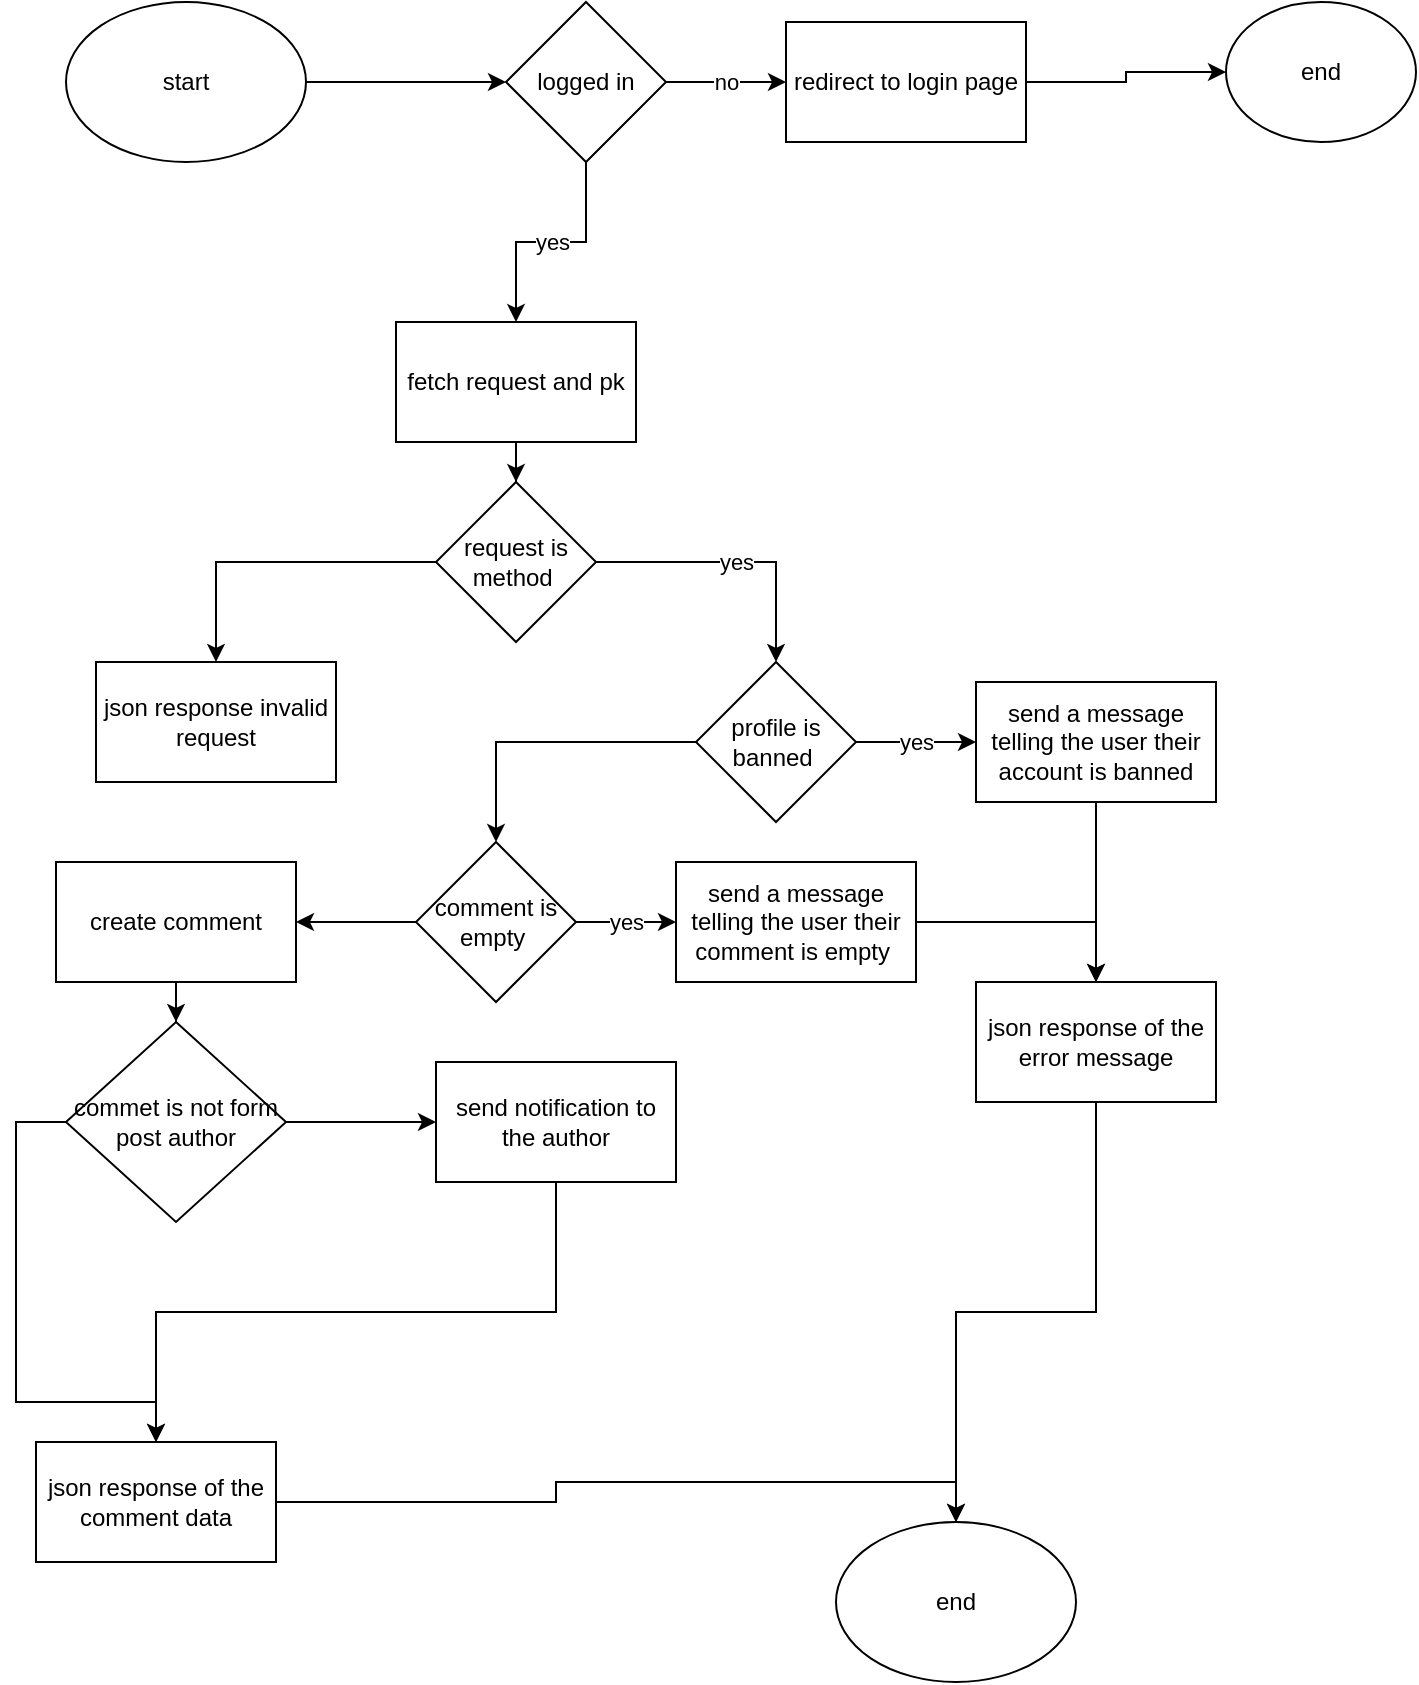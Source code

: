 <mxfile version="24.0.4" type="device">
  <diagram name="Page-1" id="cWR2kvsjqK5DnU9BWyxh">
    <mxGraphModel dx="1276" dy="606" grid="1" gridSize="10" guides="1" tooltips="1" connect="1" arrows="1" fold="1" page="1" pageScale="1" pageWidth="850" pageHeight="1100" math="0" shadow="0">
      <root>
        <mxCell id="0" />
        <mxCell id="1" parent="0" />
        <mxCell id="a8Z_72HSZA7VGbswBw0o-2" value="" style="edgeStyle=orthogonalEdgeStyle;rounded=0;orthogonalLoop=1;jettySize=auto;html=1;" edge="1" parent="1" source="W5TVRxJ1dS8AcoQhhF3Z-1" target="a8Z_72HSZA7VGbswBw0o-1">
          <mxGeometry relative="1" as="geometry" />
        </mxCell>
        <mxCell id="W5TVRxJ1dS8AcoQhhF3Z-1" value="start" style="ellipse;whiteSpace=wrap;html=1;" parent="1" vertex="1">
          <mxGeometry x="155" y="100" width="120" height="80" as="geometry" />
        </mxCell>
        <mxCell id="W5TVRxJ1dS8AcoQhhF3Z-5" value="" style="edgeStyle=orthogonalEdgeStyle;rounded=0;orthogonalLoop=1;jettySize=auto;html=1;" parent="1" source="W5TVRxJ1dS8AcoQhhF3Z-2" target="W5TVRxJ1dS8AcoQhhF3Z-4" edge="1">
          <mxGeometry relative="1" as="geometry" />
        </mxCell>
        <mxCell id="W5TVRxJ1dS8AcoQhhF3Z-2" value="fetch request and pk" style="whiteSpace=wrap;html=1;" parent="1" vertex="1">
          <mxGeometry x="320" y="260" width="120" height="60" as="geometry" />
        </mxCell>
        <mxCell id="W5TVRxJ1dS8AcoQhhF3Z-7" value="yes" style="edgeStyle=orthogonalEdgeStyle;rounded=0;orthogonalLoop=1;jettySize=auto;html=1;" parent="1" source="W5TVRxJ1dS8AcoQhhF3Z-4" target="W5TVRxJ1dS8AcoQhhF3Z-6" edge="1">
          <mxGeometry relative="1" as="geometry" />
        </mxCell>
        <mxCell id="W5TVRxJ1dS8AcoQhhF3Z-13" value="" style="edgeStyle=orthogonalEdgeStyle;rounded=0;orthogonalLoop=1;jettySize=auto;html=1;" parent="1" source="W5TVRxJ1dS8AcoQhhF3Z-4" target="W5TVRxJ1dS8AcoQhhF3Z-12" edge="1">
          <mxGeometry relative="1" as="geometry" />
        </mxCell>
        <mxCell id="W5TVRxJ1dS8AcoQhhF3Z-4" value="request is method&amp;nbsp;" style="rhombus;whiteSpace=wrap;html=1;" parent="1" vertex="1">
          <mxGeometry x="340" y="340" width="80" height="80" as="geometry" />
        </mxCell>
        <mxCell id="W5TVRxJ1dS8AcoQhhF3Z-9" value="yes" style="edgeStyle=orthogonalEdgeStyle;rounded=0;orthogonalLoop=1;jettySize=auto;html=1;" parent="1" source="W5TVRxJ1dS8AcoQhhF3Z-6" target="W5TVRxJ1dS8AcoQhhF3Z-8" edge="1">
          <mxGeometry relative="1" as="geometry" />
        </mxCell>
        <mxCell id="W5TVRxJ1dS8AcoQhhF3Z-15" value="" style="edgeStyle=orthogonalEdgeStyle;rounded=0;orthogonalLoop=1;jettySize=auto;html=1;" parent="1" source="W5TVRxJ1dS8AcoQhhF3Z-6" target="W5TVRxJ1dS8AcoQhhF3Z-14" edge="1">
          <mxGeometry relative="1" as="geometry" />
        </mxCell>
        <mxCell id="W5TVRxJ1dS8AcoQhhF3Z-6" value="profile is banned&amp;nbsp;" style="rhombus;whiteSpace=wrap;html=1;" parent="1" vertex="1">
          <mxGeometry x="470" y="430" width="80" height="80" as="geometry" />
        </mxCell>
        <mxCell id="W5TVRxJ1dS8AcoQhhF3Z-11" value="" style="edgeStyle=orthogonalEdgeStyle;rounded=0;orthogonalLoop=1;jettySize=auto;html=1;" parent="1" source="W5TVRxJ1dS8AcoQhhF3Z-8" target="W5TVRxJ1dS8AcoQhhF3Z-10" edge="1">
          <mxGeometry relative="1" as="geometry" />
        </mxCell>
        <mxCell id="W5TVRxJ1dS8AcoQhhF3Z-8" value="send a message telling the user their account is banned" style="whiteSpace=wrap;html=1;" parent="1" vertex="1">
          <mxGeometry x="610" y="440" width="120" height="60" as="geometry" />
        </mxCell>
        <mxCell id="W5TVRxJ1dS8AcoQhhF3Z-64" style="edgeStyle=orthogonalEdgeStyle;rounded=0;orthogonalLoop=1;jettySize=auto;html=1;exitX=0.5;exitY=1;exitDx=0;exitDy=0;entryX=0.5;entryY=0;entryDx=0;entryDy=0;" parent="1" source="W5TVRxJ1dS8AcoQhhF3Z-10" target="W5TVRxJ1dS8AcoQhhF3Z-62" edge="1">
          <mxGeometry relative="1" as="geometry" />
        </mxCell>
        <mxCell id="W5TVRxJ1dS8AcoQhhF3Z-10" value="json response of the error message" style="whiteSpace=wrap;html=1;" parent="1" vertex="1">
          <mxGeometry x="610" y="590" width="120" height="60" as="geometry" />
        </mxCell>
        <mxCell id="W5TVRxJ1dS8AcoQhhF3Z-12" value="json response invalid request" style="whiteSpace=wrap;html=1;" parent="1" vertex="1">
          <mxGeometry x="170" y="430" width="120" height="60" as="geometry" />
        </mxCell>
        <mxCell id="W5TVRxJ1dS8AcoQhhF3Z-49" value="yes" style="edgeStyle=orthogonalEdgeStyle;rounded=0;orthogonalLoop=1;jettySize=auto;html=1;exitX=1;exitY=0.5;exitDx=0;exitDy=0;entryX=0;entryY=0.5;entryDx=0;entryDy=0;" parent="1" source="W5TVRxJ1dS8AcoQhhF3Z-14" target="W5TVRxJ1dS8AcoQhhF3Z-48" edge="1">
          <mxGeometry relative="1" as="geometry" />
        </mxCell>
        <mxCell id="W5TVRxJ1dS8AcoQhhF3Z-54" value="" style="edgeStyle=orthogonalEdgeStyle;rounded=0;orthogonalLoop=1;jettySize=auto;html=1;" parent="1" source="W5TVRxJ1dS8AcoQhhF3Z-14" target="W5TVRxJ1dS8AcoQhhF3Z-53" edge="1">
          <mxGeometry relative="1" as="geometry" />
        </mxCell>
        <mxCell id="W5TVRxJ1dS8AcoQhhF3Z-14" value="comment is empty&amp;nbsp;" style="rhombus;whiteSpace=wrap;html=1;" parent="1" vertex="1">
          <mxGeometry x="330" y="520" width="80" height="80" as="geometry" />
        </mxCell>
        <mxCell id="W5TVRxJ1dS8AcoQhhF3Z-50" style="edgeStyle=orthogonalEdgeStyle;rounded=0;orthogonalLoop=1;jettySize=auto;html=1;exitX=1;exitY=0.5;exitDx=0;exitDy=0;entryX=0.5;entryY=0;entryDx=0;entryDy=0;" parent="1" source="W5TVRxJ1dS8AcoQhhF3Z-48" target="W5TVRxJ1dS8AcoQhhF3Z-10" edge="1">
          <mxGeometry relative="1" as="geometry" />
        </mxCell>
        <mxCell id="W5TVRxJ1dS8AcoQhhF3Z-48" value="send a message telling the user their comment is empty&amp;nbsp;" style="whiteSpace=wrap;html=1;" parent="1" vertex="1">
          <mxGeometry x="460" y="530" width="120" height="60" as="geometry" />
        </mxCell>
        <mxCell id="W5TVRxJ1dS8AcoQhhF3Z-56" value="" style="edgeStyle=orthogonalEdgeStyle;rounded=0;orthogonalLoop=1;jettySize=auto;html=1;" parent="1" source="W5TVRxJ1dS8AcoQhhF3Z-53" target="W5TVRxJ1dS8AcoQhhF3Z-55" edge="1">
          <mxGeometry relative="1" as="geometry" />
        </mxCell>
        <mxCell id="W5TVRxJ1dS8AcoQhhF3Z-53" value="create comment" style="whiteSpace=wrap;html=1;" parent="1" vertex="1">
          <mxGeometry x="150" y="530" width="120" height="60" as="geometry" />
        </mxCell>
        <mxCell id="W5TVRxJ1dS8AcoQhhF3Z-58" value="" style="edgeStyle=orthogonalEdgeStyle;rounded=0;orthogonalLoop=1;jettySize=auto;html=1;" parent="1" source="W5TVRxJ1dS8AcoQhhF3Z-55" target="W5TVRxJ1dS8AcoQhhF3Z-57" edge="1">
          <mxGeometry relative="1" as="geometry" />
        </mxCell>
        <mxCell id="W5TVRxJ1dS8AcoQhhF3Z-59" style="edgeStyle=orthogonalEdgeStyle;rounded=0;orthogonalLoop=1;jettySize=auto;html=1;exitX=0;exitY=0.5;exitDx=0;exitDy=0;entryX=0.5;entryY=0;entryDx=0;entryDy=0;" parent="1" source="W5TVRxJ1dS8AcoQhhF3Z-55" target="W5TVRxJ1dS8AcoQhhF3Z-61" edge="1">
          <mxGeometry relative="1" as="geometry">
            <mxPoint x="120" y="810.0" as="targetPoint" />
            <Array as="points">
              <mxPoint x="130" y="660" />
              <mxPoint x="130" y="800" />
              <mxPoint x="200" y="800" />
            </Array>
          </mxGeometry>
        </mxCell>
        <mxCell id="W5TVRxJ1dS8AcoQhhF3Z-55" value="commet is not form post author" style="rhombus;whiteSpace=wrap;html=1;" parent="1" vertex="1">
          <mxGeometry x="155" y="610" width="110" height="100" as="geometry" />
        </mxCell>
        <mxCell id="W5TVRxJ1dS8AcoQhhF3Z-60" style="edgeStyle=orthogonalEdgeStyle;rounded=0;orthogonalLoop=1;jettySize=auto;html=1;exitX=0.5;exitY=1;exitDx=0;exitDy=0;entryX=0.5;entryY=0;entryDx=0;entryDy=0;" parent="1" source="W5TVRxJ1dS8AcoQhhF3Z-57" target="W5TVRxJ1dS8AcoQhhF3Z-61" edge="1">
          <mxGeometry relative="1" as="geometry">
            <mxPoint x="180" y="790.0" as="targetPoint" />
          </mxGeometry>
        </mxCell>
        <mxCell id="W5TVRxJ1dS8AcoQhhF3Z-57" value="send notification to the author" style="whiteSpace=wrap;html=1;" parent="1" vertex="1">
          <mxGeometry x="340" y="630" width="120" height="60" as="geometry" />
        </mxCell>
        <mxCell id="W5TVRxJ1dS8AcoQhhF3Z-63" style="edgeStyle=orthogonalEdgeStyle;rounded=0;orthogonalLoop=1;jettySize=auto;html=1;exitX=1;exitY=0.5;exitDx=0;exitDy=0;entryX=0.5;entryY=0;entryDx=0;entryDy=0;" parent="1" source="W5TVRxJ1dS8AcoQhhF3Z-61" target="W5TVRxJ1dS8AcoQhhF3Z-62" edge="1">
          <mxGeometry relative="1" as="geometry" />
        </mxCell>
        <mxCell id="W5TVRxJ1dS8AcoQhhF3Z-61" value="json response of the comment data" style="rounded=0;whiteSpace=wrap;html=1;" parent="1" vertex="1">
          <mxGeometry x="140" y="820" width="120" height="60" as="geometry" />
        </mxCell>
        <mxCell id="W5TVRxJ1dS8AcoQhhF3Z-62" value="end" style="ellipse;whiteSpace=wrap;html=1;" parent="1" vertex="1">
          <mxGeometry x="540" y="860" width="120" height="80" as="geometry" />
        </mxCell>
        <mxCell id="a8Z_72HSZA7VGbswBw0o-3" value="yes" style="edgeStyle=orthogonalEdgeStyle;rounded=0;orthogonalLoop=1;jettySize=auto;html=1;" edge="1" parent="1" source="a8Z_72HSZA7VGbswBw0o-1" target="W5TVRxJ1dS8AcoQhhF3Z-2">
          <mxGeometry relative="1" as="geometry" />
        </mxCell>
        <mxCell id="a8Z_72HSZA7VGbswBw0o-5" value="no" style="edgeStyle=orthogonalEdgeStyle;rounded=0;orthogonalLoop=1;jettySize=auto;html=1;" edge="1" parent="1" source="a8Z_72HSZA7VGbswBw0o-1" target="a8Z_72HSZA7VGbswBw0o-4">
          <mxGeometry relative="1" as="geometry" />
        </mxCell>
        <mxCell id="a8Z_72HSZA7VGbswBw0o-1" value="logged in" style="rhombus;whiteSpace=wrap;html=1;" vertex="1" parent="1">
          <mxGeometry x="375" y="100" width="80" height="80" as="geometry" />
        </mxCell>
        <mxCell id="a8Z_72HSZA7VGbswBw0o-7" value="" style="edgeStyle=orthogonalEdgeStyle;rounded=0;orthogonalLoop=1;jettySize=auto;html=1;" edge="1" parent="1" source="a8Z_72HSZA7VGbswBw0o-4" target="a8Z_72HSZA7VGbswBw0o-6">
          <mxGeometry relative="1" as="geometry" />
        </mxCell>
        <mxCell id="a8Z_72HSZA7VGbswBw0o-4" value="redirect to login page" style="whiteSpace=wrap;html=1;" vertex="1" parent="1">
          <mxGeometry x="515" y="110" width="120" height="60" as="geometry" />
        </mxCell>
        <mxCell id="a8Z_72HSZA7VGbswBw0o-6" value="end" style="ellipse;whiteSpace=wrap;html=1;" vertex="1" parent="1">
          <mxGeometry x="735" y="100" width="95" height="70" as="geometry" />
        </mxCell>
      </root>
    </mxGraphModel>
  </diagram>
</mxfile>
